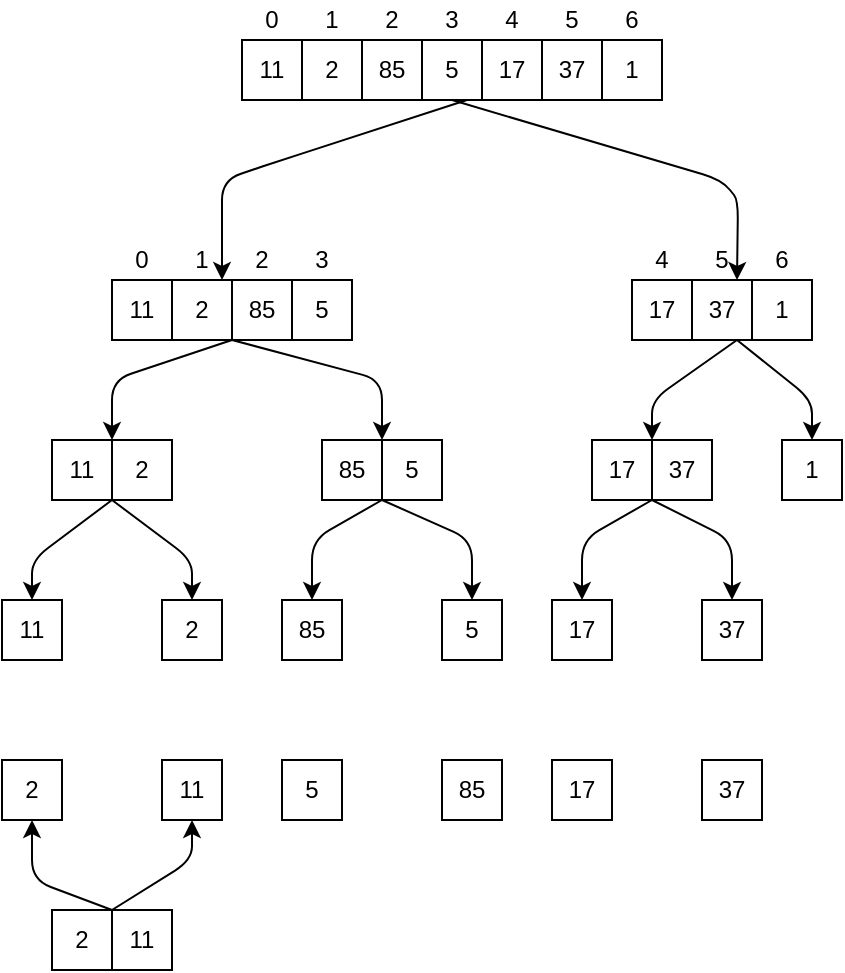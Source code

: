 <mxfile version="12.6.4" type="github">
  <diagram id="JN0QgcLv2ruj5YBZY5oj" name="Page-1">
    <mxGraphModel dx="1396" dy="537" grid="1" gridSize="10" guides="1" tooltips="1" connect="1" arrows="1" fold="1" page="1" pageScale="1" pageWidth="850" pageHeight="1100" math="0" shadow="0">
      <root>
        <mxCell id="0"/>
        <mxCell id="1" parent="0"/>
        <mxCell id="S_tOJ5bn3UWdO5D_vSKJ-2" value="11" style="whiteSpace=wrap;html=1;aspect=fixed;" parent="1" vertex="1">
          <mxGeometry x="295" y="100" width="30" height="30" as="geometry"/>
        </mxCell>
        <mxCell id="S_tOJ5bn3UWdO5D_vSKJ-3" value="2" style="whiteSpace=wrap;html=1;aspect=fixed;" parent="1" vertex="1">
          <mxGeometry x="325" y="100" width="30" height="30" as="geometry"/>
        </mxCell>
        <mxCell id="S_tOJ5bn3UWdO5D_vSKJ-4" value="85" style="whiteSpace=wrap;html=1;aspect=fixed;" parent="1" vertex="1">
          <mxGeometry x="355" y="100" width="30" height="30" as="geometry"/>
        </mxCell>
        <mxCell id="S_tOJ5bn3UWdO5D_vSKJ-5" value="5" style="whiteSpace=wrap;html=1;aspect=fixed;" parent="1" vertex="1">
          <mxGeometry x="385" y="100" width="30" height="30" as="geometry"/>
        </mxCell>
        <mxCell id="S_tOJ5bn3UWdO5D_vSKJ-6" value="17" style="whiteSpace=wrap;html=1;aspect=fixed;" parent="1" vertex="1">
          <mxGeometry x="415" y="100" width="30" height="30" as="geometry"/>
        </mxCell>
        <mxCell id="S_tOJ5bn3UWdO5D_vSKJ-7" value="37" style="whiteSpace=wrap;html=1;aspect=fixed;" parent="1" vertex="1">
          <mxGeometry x="445" y="100" width="30" height="30" as="geometry"/>
        </mxCell>
        <mxCell id="S_tOJ5bn3UWdO5D_vSKJ-8" value="1" style="whiteSpace=wrap;html=1;aspect=fixed;" parent="1" vertex="1">
          <mxGeometry x="475" y="100" width="30" height="30" as="geometry"/>
        </mxCell>
        <mxCell id="S_tOJ5bn3UWdO5D_vSKJ-9" value="0&lt;span style=&quot;color: rgba(0 , 0 , 0 , 0) ; font-family: monospace ; font-size: 0px ; white-space: nowrap&quot;&gt;%3CmxGraphModel%3E%3Croot%3E%3CmxCell%20id%3D%220%22%2F%3E%3CmxCell%20id%3D%221%22%20parent%3D%220%22%2F%3E%3CmxCell%20id%3D%222%22%20value%3D%221%22%20style%3D%22text%3Bhtml%3D1%3BstrokeColor%3Dnone%3BfillColor%3Dnone%3Balign%3Dcenter%3BverticalAlign%3Dmiddle%3BwhiteSpace%3Dwrap%3Brounded%3D0%3B%22%20vertex%3D%221%22%20parent%3D%221%22%3E%3CmxGeometry%20x%3D%22155%22%20y%3D%2290%22%20width%3D%2220%22%20height%3D%2220%22%20as%3D%22geometry%22%2F%3E%3C%2FmxCell%3E%3C%2Froot%3E%3C%2FmxGraphModel%3E&lt;/span&gt;" style="text;html=1;strokeColor=none;fillColor=none;align=center;verticalAlign=middle;whiteSpace=wrap;rounded=0;" parent="1" vertex="1">
          <mxGeometry x="300" y="80" width="20" height="20" as="geometry"/>
        </mxCell>
        <mxCell id="S_tOJ5bn3UWdO5D_vSKJ-10" value="1" style="text;html=1;strokeColor=none;fillColor=none;align=center;verticalAlign=middle;whiteSpace=wrap;rounded=0;" parent="1" vertex="1">
          <mxGeometry x="330" y="80" width="20" height="20" as="geometry"/>
        </mxCell>
        <mxCell id="S_tOJ5bn3UWdO5D_vSKJ-11" value="2" style="text;html=1;strokeColor=none;fillColor=none;align=center;verticalAlign=middle;whiteSpace=wrap;rounded=0;" parent="1" vertex="1">
          <mxGeometry x="360" y="80" width="20" height="20" as="geometry"/>
        </mxCell>
        <mxCell id="S_tOJ5bn3UWdO5D_vSKJ-12" value="3" style="text;html=1;strokeColor=none;fillColor=none;align=center;verticalAlign=middle;whiteSpace=wrap;rounded=0;" parent="1" vertex="1">
          <mxGeometry x="390" y="80" width="20" height="20" as="geometry"/>
        </mxCell>
        <mxCell id="S_tOJ5bn3UWdO5D_vSKJ-13" value="4" style="text;html=1;strokeColor=none;fillColor=none;align=center;verticalAlign=middle;whiteSpace=wrap;rounded=0;" parent="1" vertex="1">
          <mxGeometry x="420" y="80" width="20" height="20" as="geometry"/>
        </mxCell>
        <mxCell id="S_tOJ5bn3UWdO5D_vSKJ-14" value="5" style="text;html=1;strokeColor=none;fillColor=none;align=center;verticalAlign=middle;whiteSpace=wrap;rounded=0;" parent="1" vertex="1">
          <mxGeometry x="450" y="80" width="20" height="20" as="geometry"/>
        </mxCell>
        <mxCell id="S_tOJ5bn3UWdO5D_vSKJ-15" value="6" style="text;html=1;strokeColor=none;fillColor=none;align=center;verticalAlign=middle;whiteSpace=wrap;rounded=0;" parent="1" vertex="1">
          <mxGeometry x="480" y="80" width="20" height="20" as="geometry"/>
        </mxCell>
        <mxCell id="S_tOJ5bn3UWdO5D_vSKJ-16" value="11" style="whiteSpace=wrap;html=1;aspect=fixed;" parent="1" vertex="1">
          <mxGeometry x="230" y="220" width="30" height="30" as="geometry"/>
        </mxCell>
        <mxCell id="S_tOJ5bn3UWdO5D_vSKJ-17" value="2" style="whiteSpace=wrap;html=1;aspect=fixed;" parent="1" vertex="1">
          <mxGeometry x="260" y="220" width="30" height="30" as="geometry"/>
        </mxCell>
        <mxCell id="S_tOJ5bn3UWdO5D_vSKJ-18" value="85" style="whiteSpace=wrap;html=1;aspect=fixed;" parent="1" vertex="1">
          <mxGeometry x="290" y="220" width="30" height="30" as="geometry"/>
        </mxCell>
        <mxCell id="S_tOJ5bn3UWdO5D_vSKJ-19" value="5" style="whiteSpace=wrap;html=1;aspect=fixed;" parent="1" vertex="1">
          <mxGeometry x="320" y="220" width="30" height="30" as="geometry"/>
        </mxCell>
        <mxCell id="S_tOJ5bn3UWdO5D_vSKJ-20" value="0&lt;span style=&quot;color: rgba(0 , 0 , 0 , 0) ; font-family: monospace ; font-size: 0px ; white-space: nowrap&quot;&gt;%3CmxGraphModel%3E%3Croot%3E%3CmxCell%20id%3D%220%22%2F%3E%3CmxCell%20id%3D%221%22%20parent%3D%220%22%2F%3E%3CmxCell%20id%3D%222%22%20value%3D%221%22%20style%3D%22text%3Bhtml%3D1%3BstrokeColor%3Dnone%3BfillColor%3Dnone%3Balign%3Dcenter%3BverticalAlign%3Dmiddle%3BwhiteSpace%3Dwrap%3Brounded%3D0%3B%22%20vertex%3D%221%22%20parent%3D%221%22%3E%3CmxGeometry%20x%3D%22155%22%20y%3D%2290%22%20width%3D%2220%22%20height%3D%2220%22%20as%3D%22geometry%22%2F%3E%3C%2FmxCell%3E%3C%2Froot%3E%3C%2FmxGraphModel%3E&lt;/span&gt;" style="text;html=1;strokeColor=none;fillColor=none;align=center;verticalAlign=middle;whiteSpace=wrap;rounded=0;" parent="1" vertex="1">
          <mxGeometry x="235" y="200" width="20" height="20" as="geometry"/>
        </mxCell>
        <mxCell id="S_tOJ5bn3UWdO5D_vSKJ-21" value="1" style="text;html=1;strokeColor=none;fillColor=none;align=center;verticalAlign=middle;whiteSpace=wrap;rounded=0;" parent="1" vertex="1">
          <mxGeometry x="265" y="200" width="20" height="20" as="geometry"/>
        </mxCell>
        <mxCell id="S_tOJ5bn3UWdO5D_vSKJ-22" value="2" style="text;html=1;strokeColor=none;fillColor=none;align=center;verticalAlign=middle;whiteSpace=wrap;rounded=0;" parent="1" vertex="1">
          <mxGeometry x="295" y="200" width="20" height="20" as="geometry"/>
        </mxCell>
        <mxCell id="S_tOJ5bn3UWdO5D_vSKJ-23" value="3" style="text;html=1;strokeColor=none;fillColor=none;align=center;verticalAlign=middle;whiteSpace=wrap;rounded=0;" parent="1" vertex="1">
          <mxGeometry x="325" y="200" width="20" height="20" as="geometry"/>
        </mxCell>
        <mxCell id="S_tOJ5bn3UWdO5D_vSKJ-24" value="17" style="whiteSpace=wrap;html=1;aspect=fixed;" parent="1" vertex="1">
          <mxGeometry x="490" y="220" width="30" height="30" as="geometry"/>
        </mxCell>
        <mxCell id="S_tOJ5bn3UWdO5D_vSKJ-25" value="37" style="whiteSpace=wrap;html=1;aspect=fixed;" parent="1" vertex="1">
          <mxGeometry x="520" y="220" width="30" height="30" as="geometry"/>
        </mxCell>
        <mxCell id="S_tOJ5bn3UWdO5D_vSKJ-26" value="1" style="whiteSpace=wrap;html=1;aspect=fixed;" parent="1" vertex="1">
          <mxGeometry x="550" y="220" width="30" height="30" as="geometry"/>
        </mxCell>
        <mxCell id="S_tOJ5bn3UWdO5D_vSKJ-27" value="" style="endArrow=classic;html=1;entryX=1;entryY=1;entryDx=0;entryDy=0;exitX=0.75;exitY=1;exitDx=0;exitDy=0;" parent="1" source="S_tOJ5bn3UWdO5D_vSKJ-5" target="S_tOJ5bn3UWdO5D_vSKJ-21" edge="1">
          <mxGeometry width="50" height="50" relative="1" as="geometry">
            <mxPoint x="260" y="320" as="sourcePoint"/>
            <mxPoint x="310" y="270" as="targetPoint"/>
            <Array as="points">
              <mxPoint x="315" y="160"/>
              <mxPoint x="285" y="170"/>
            </Array>
          </mxGeometry>
        </mxCell>
        <mxCell id="S_tOJ5bn3UWdO5D_vSKJ-28" value="" style="endArrow=classic;html=1;entryX=0.75;entryY=0;entryDx=0;entryDy=0;exitX=0.5;exitY=1;exitDx=0;exitDy=0;" parent="1" source="S_tOJ5bn3UWdO5D_vSKJ-5" target="S_tOJ5bn3UWdO5D_vSKJ-25" edge="1">
          <mxGeometry width="50" height="50" relative="1" as="geometry">
            <mxPoint x="260" y="320" as="sourcePoint"/>
            <mxPoint x="310" y="270" as="targetPoint"/>
            <Array as="points">
              <mxPoint x="535" y="170"/>
              <mxPoint x="543" y="180"/>
            </Array>
          </mxGeometry>
        </mxCell>
        <mxCell id="7VmR6nAUONZz5WS_JeW6-1" value="11" style="whiteSpace=wrap;html=1;aspect=fixed;" vertex="1" parent="1">
          <mxGeometry x="200" y="300" width="30" height="30" as="geometry"/>
        </mxCell>
        <mxCell id="7VmR6nAUONZz5WS_JeW6-2" value="2" style="whiteSpace=wrap;html=1;aspect=fixed;" vertex="1" parent="1">
          <mxGeometry x="230" y="300" width="30" height="30" as="geometry"/>
        </mxCell>
        <mxCell id="7VmR6nAUONZz5WS_JeW6-3" value="85" style="whiteSpace=wrap;html=1;aspect=fixed;" vertex="1" parent="1">
          <mxGeometry x="335" y="300" width="30" height="30" as="geometry"/>
        </mxCell>
        <mxCell id="7VmR6nAUONZz5WS_JeW6-4" value="5" style="whiteSpace=wrap;html=1;aspect=fixed;" vertex="1" parent="1">
          <mxGeometry x="365" y="300" width="30" height="30" as="geometry"/>
        </mxCell>
        <mxCell id="7VmR6nAUONZz5WS_JeW6-5" value="17" style="whiteSpace=wrap;html=1;aspect=fixed;" vertex="1" parent="1">
          <mxGeometry x="470" y="300" width="30" height="30" as="geometry"/>
        </mxCell>
        <mxCell id="7VmR6nAUONZz5WS_JeW6-6" value="37" style="whiteSpace=wrap;html=1;aspect=fixed;" vertex="1" parent="1">
          <mxGeometry x="500" y="300" width="30" height="30" as="geometry"/>
        </mxCell>
        <mxCell id="7VmR6nAUONZz5WS_JeW6-7" value="1" style="whiteSpace=wrap;html=1;aspect=fixed;" vertex="1" parent="1">
          <mxGeometry x="565" y="300" width="30" height="30" as="geometry"/>
        </mxCell>
        <mxCell id="7VmR6nAUONZz5WS_JeW6-8" value="11" style="whiteSpace=wrap;html=1;aspect=fixed;" vertex="1" parent="1">
          <mxGeometry x="175" y="380" width="30" height="30" as="geometry"/>
        </mxCell>
        <mxCell id="7VmR6nAUONZz5WS_JeW6-9" value="2" style="whiteSpace=wrap;html=1;aspect=fixed;" vertex="1" parent="1">
          <mxGeometry x="255" y="380" width="30" height="30" as="geometry"/>
        </mxCell>
        <mxCell id="7VmR6nAUONZz5WS_JeW6-12" value="4" style="text;html=1;strokeColor=none;fillColor=none;align=center;verticalAlign=middle;whiteSpace=wrap;rounded=0;" vertex="1" parent="1">
          <mxGeometry x="495" y="200" width="20" height="20" as="geometry"/>
        </mxCell>
        <mxCell id="7VmR6nAUONZz5WS_JeW6-13" value="5" style="text;html=1;strokeColor=none;fillColor=none;align=center;verticalAlign=middle;whiteSpace=wrap;rounded=0;" vertex="1" parent="1">
          <mxGeometry x="525" y="200" width="20" height="20" as="geometry"/>
        </mxCell>
        <mxCell id="7VmR6nAUONZz5WS_JeW6-14" value="6" style="text;html=1;strokeColor=none;fillColor=none;align=center;verticalAlign=middle;whiteSpace=wrap;rounded=0;" vertex="1" parent="1">
          <mxGeometry x="555" y="200" width="20" height="20" as="geometry"/>
        </mxCell>
        <mxCell id="7VmR6nAUONZz5WS_JeW6-15" value="" style="endArrow=classic;html=1;entryX=0;entryY=0;entryDx=0;entryDy=0;exitX=1;exitY=1;exitDx=0;exitDy=0;" edge="1" parent="1" source="S_tOJ5bn3UWdO5D_vSKJ-17" target="7VmR6nAUONZz5WS_JeW6-2">
          <mxGeometry width="50" height="50" relative="1" as="geometry">
            <mxPoint x="180" y="480" as="sourcePoint"/>
            <mxPoint x="230" y="430" as="targetPoint"/>
            <Array as="points">
              <mxPoint x="230" y="270"/>
            </Array>
          </mxGeometry>
        </mxCell>
        <mxCell id="7VmR6nAUONZz5WS_JeW6-16" value="" style="endArrow=classic;html=1;entryX=0;entryY=0;entryDx=0;entryDy=0;exitX=0;exitY=1;exitDx=0;exitDy=0;" edge="1" parent="1" source="S_tOJ5bn3UWdO5D_vSKJ-18" target="7VmR6nAUONZz5WS_JeW6-4">
          <mxGeometry width="50" height="50" relative="1" as="geometry">
            <mxPoint x="180" y="480" as="sourcePoint"/>
            <mxPoint x="230" y="430" as="targetPoint"/>
            <Array as="points">
              <mxPoint x="365" y="270"/>
            </Array>
          </mxGeometry>
        </mxCell>
        <mxCell id="7VmR6nAUONZz5WS_JeW6-17" value="" style="endArrow=classic;html=1;entryX=1;entryY=0;entryDx=0;entryDy=0;exitX=0.75;exitY=1;exitDx=0;exitDy=0;" edge="1" parent="1" source="S_tOJ5bn3UWdO5D_vSKJ-25" target="7VmR6nAUONZz5WS_JeW6-5">
          <mxGeometry width="50" height="50" relative="1" as="geometry">
            <mxPoint x="180" y="480" as="sourcePoint"/>
            <mxPoint x="230" y="430" as="targetPoint"/>
            <Array as="points">
              <mxPoint x="500" y="280"/>
            </Array>
          </mxGeometry>
        </mxCell>
        <mxCell id="7VmR6nAUONZz5WS_JeW6-18" value="" style="endArrow=classic;html=1;entryX=0.5;entryY=0;entryDx=0;entryDy=0;exitX=0.75;exitY=1;exitDx=0;exitDy=0;" edge="1" parent="1" source="S_tOJ5bn3UWdO5D_vSKJ-25" target="7VmR6nAUONZz5WS_JeW6-7">
          <mxGeometry width="50" height="50" relative="1" as="geometry">
            <mxPoint x="180" y="480" as="sourcePoint"/>
            <mxPoint x="230" y="430" as="targetPoint"/>
            <Array as="points">
              <mxPoint x="580" y="280"/>
            </Array>
          </mxGeometry>
        </mxCell>
        <mxCell id="7VmR6nAUONZz5WS_JeW6-19" value="85" style="whiteSpace=wrap;html=1;aspect=fixed;" vertex="1" parent="1">
          <mxGeometry x="315" y="380" width="30" height="30" as="geometry"/>
        </mxCell>
        <mxCell id="7VmR6nAUONZz5WS_JeW6-20" value="5" style="whiteSpace=wrap;html=1;aspect=fixed;" vertex="1" parent="1">
          <mxGeometry x="395" y="380" width="30" height="30" as="geometry"/>
        </mxCell>
        <mxCell id="7VmR6nAUONZz5WS_JeW6-21" value="17" style="whiteSpace=wrap;html=1;aspect=fixed;" vertex="1" parent="1">
          <mxGeometry x="450" y="380" width="30" height="30" as="geometry"/>
        </mxCell>
        <mxCell id="7VmR6nAUONZz5WS_JeW6-22" value="37" style="whiteSpace=wrap;html=1;aspect=fixed;" vertex="1" parent="1">
          <mxGeometry x="525" y="380" width="30" height="30" as="geometry"/>
        </mxCell>
        <mxCell id="7VmR6nAUONZz5WS_JeW6-23" value="" style="endArrow=classic;html=1;entryX=0.5;entryY=0;entryDx=0;entryDy=0;exitX=1;exitY=1;exitDx=0;exitDy=0;" edge="1" parent="1" source="7VmR6nAUONZz5WS_JeW6-1" target="7VmR6nAUONZz5WS_JeW6-8">
          <mxGeometry width="50" height="50" relative="1" as="geometry">
            <mxPoint x="180" y="480" as="sourcePoint"/>
            <mxPoint x="230" y="430" as="targetPoint"/>
            <Array as="points">
              <mxPoint x="190" y="360"/>
            </Array>
          </mxGeometry>
        </mxCell>
        <mxCell id="7VmR6nAUONZz5WS_JeW6-24" value="" style="endArrow=classic;html=1;entryX=0.5;entryY=0;entryDx=0;entryDy=0;exitX=0;exitY=1;exitDx=0;exitDy=0;" edge="1" parent="1" source="7VmR6nAUONZz5WS_JeW6-2" target="7VmR6nAUONZz5WS_JeW6-9">
          <mxGeometry width="50" height="50" relative="1" as="geometry">
            <mxPoint x="180" y="480" as="sourcePoint"/>
            <mxPoint x="230" y="430" as="targetPoint"/>
            <Array as="points">
              <mxPoint x="270" y="360"/>
            </Array>
          </mxGeometry>
        </mxCell>
        <mxCell id="7VmR6nAUONZz5WS_JeW6-25" value="" style="endArrow=classic;html=1;entryX=0.5;entryY=0;entryDx=0;entryDy=0;exitX=0;exitY=1;exitDx=0;exitDy=0;" edge="1" parent="1" source="7VmR6nAUONZz5WS_JeW6-4" target="7VmR6nAUONZz5WS_JeW6-19">
          <mxGeometry width="50" height="50" relative="1" as="geometry">
            <mxPoint x="180" y="480" as="sourcePoint"/>
            <mxPoint x="230" y="430" as="targetPoint"/>
            <Array as="points">
              <mxPoint x="330" y="350"/>
            </Array>
          </mxGeometry>
        </mxCell>
        <mxCell id="7VmR6nAUONZz5WS_JeW6-26" value="" style="endArrow=classic;html=1;entryX=0.5;entryY=0;entryDx=0;entryDy=0;exitX=0;exitY=1;exitDx=0;exitDy=0;" edge="1" parent="1" source="7VmR6nAUONZz5WS_JeW6-4" target="7VmR6nAUONZz5WS_JeW6-20">
          <mxGeometry width="50" height="50" relative="1" as="geometry">
            <mxPoint x="180" y="480" as="sourcePoint"/>
            <mxPoint x="230" y="430" as="targetPoint"/>
            <Array as="points">
              <mxPoint x="410" y="350"/>
            </Array>
          </mxGeometry>
        </mxCell>
        <mxCell id="7VmR6nAUONZz5WS_JeW6-27" value="" style="endArrow=classic;html=1;exitX=1;exitY=1;exitDx=0;exitDy=0;" edge="1" parent="1" source="7VmR6nAUONZz5WS_JeW6-5">
          <mxGeometry width="50" height="50" relative="1" as="geometry">
            <mxPoint x="180" y="480" as="sourcePoint"/>
            <mxPoint x="465" y="380" as="targetPoint"/>
            <Array as="points">
              <mxPoint x="465" y="350"/>
            </Array>
          </mxGeometry>
        </mxCell>
        <mxCell id="7VmR6nAUONZz5WS_JeW6-28" value="" style="endArrow=classic;html=1;entryX=0.5;entryY=0;entryDx=0;entryDy=0;exitX=0;exitY=1;exitDx=0;exitDy=0;" edge="1" parent="1" source="7VmR6nAUONZz5WS_JeW6-6" target="7VmR6nAUONZz5WS_JeW6-22">
          <mxGeometry width="50" height="50" relative="1" as="geometry">
            <mxPoint x="180" y="480" as="sourcePoint"/>
            <mxPoint x="230" y="430" as="targetPoint"/>
            <Array as="points">
              <mxPoint x="540" y="350"/>
            </Array>
          </mxGeometry>
        </mxCell>
        <mxCell id="7VmR6nAUONZz5WS_JeW6-31" value="11" style="whiteSpace=wrap;html=1;aspect=fixed;" vertex="1" parent="1">
          <mxGeometry x="255" y="460" width="30" height="30" as="geometry"/>
        </mxCell>
        <mxCell id="7VmR6nAUONZz5WS_JeW6-32" value="2" style="whiteSpace=wrap;html=1;aspect=fixed;" vertex="1" parent="1">
          <mxGeometry x="175" y="460" width="30" height="30" as="geometry"/>
        </mxCell>
        <mxCell id="7VmR6nAUONZz5WS_JeW6-33" value="85" style="whiteSpace=wrap;html=1;aspect=fixed;" vertex="1" parent="1">
          <mxGeometry x="395" y="460" width="30" height="30" as="geometry"/>
        </mxCell>
        <mxCell id="7VmR6nAUONZz5WS_JeW6-34" value="5" style="whiteSpace=wrap;html=1;aspect=fixed;" vertex="1" parent="1">
          <mxGeometry x="315" y="460" width="30" height="30" as="geometry"/>
        </mxCell>
        <mxCell id="7VmR6nAUONZz5WS_JeW6-35" value="17" style="whiteSpace=wrap;html=1;aspect=fixed;" vertex="1" parent="1">
          <mxGeometry x="450" y="460" width="30" height="30" as="geometry"/>
        </mxCell>
        <mxCell id="7VmR6nAUONZz5WS_JeW6-36" value="37" style="whiteSpace=wrap;html=1;aspect=fixed;" vertex="1" parent="1">
          <mxGeometry x="525" y="460" width="30" height="30" as="geometry"/>
        </mxCell>
        <mxCell id="7VmR6nAUONZz5WS_JeW6-38" value="11" style="whiteSpace=wrap;html=1;aspect=fixed;" vertex="1" parent="1">
          <mxGeometry x="230" y="535" width="30" height="30" as="geometry"/>
        </mxCell>
        <mxCell id="7VmR6nAUONZz5WS_JeW6-39" value="2" style="whiteSpace=wrap;html=1;aspect=fixed;" vertex="1" parent="1">
          <mxGeometry x="200" y="535" width="30" height="30" as="geometry"/>
        </mxCell>
        <mxCell id="7VmR6nAUONZz5WS_JeW6-41" value="" style="endArrow=classic;html=1;entryX=0.5;entryY=1;entryDx=0;entryDy=0;exitX=1;exitY=0;exitDx=0;exitDy=0;" edge="1" parent="1" source="7VmR6nAUONZz5WS_JeW6-39" target="7VmR6nAUONZz5WS_JeW6-32">
          <mxGeometry width="50" height="50" relative="1" as="geometry">
            <mxPoint x="240" y="340" as="sourcePoint"/>
            <mxPoint x="200" y="390" as="targetPoint"/>
            <Array as="points">
              <mxPoint x="190" y="520"/>
            </Array>
          </mxGeometry>
        </mxCell>
        <mxCell id="7VmR6nAUONZz5WS_JeW6-42" value="" style="endArrow=classic;html=1;entryX=0.5;entryY=1;entryDx=0;entryDy=0;exitX=1;exitY=0;exitDx=0;exitDy=0;" edge="1" parent="1" source="7VmR6nAUONZz5WS_JeW6-39" target="7VmR6nAUONZz5WS_JeW6-31">
          <mxGeometry width="50" height="50" relative="1" as="geometry">
            <mxPoint x="240" y="545" as="sourcePoint"/>
            <mxPoint x="200" y="500" as="targetPoint"/>
            <Array as="points">
              <mxPoint x="270" y="510"/>
            </Array>
          </mxGeometry>
        </mxCell>
      </root>
    </mxGraphModel>
  </diagram>
</mxfile>
